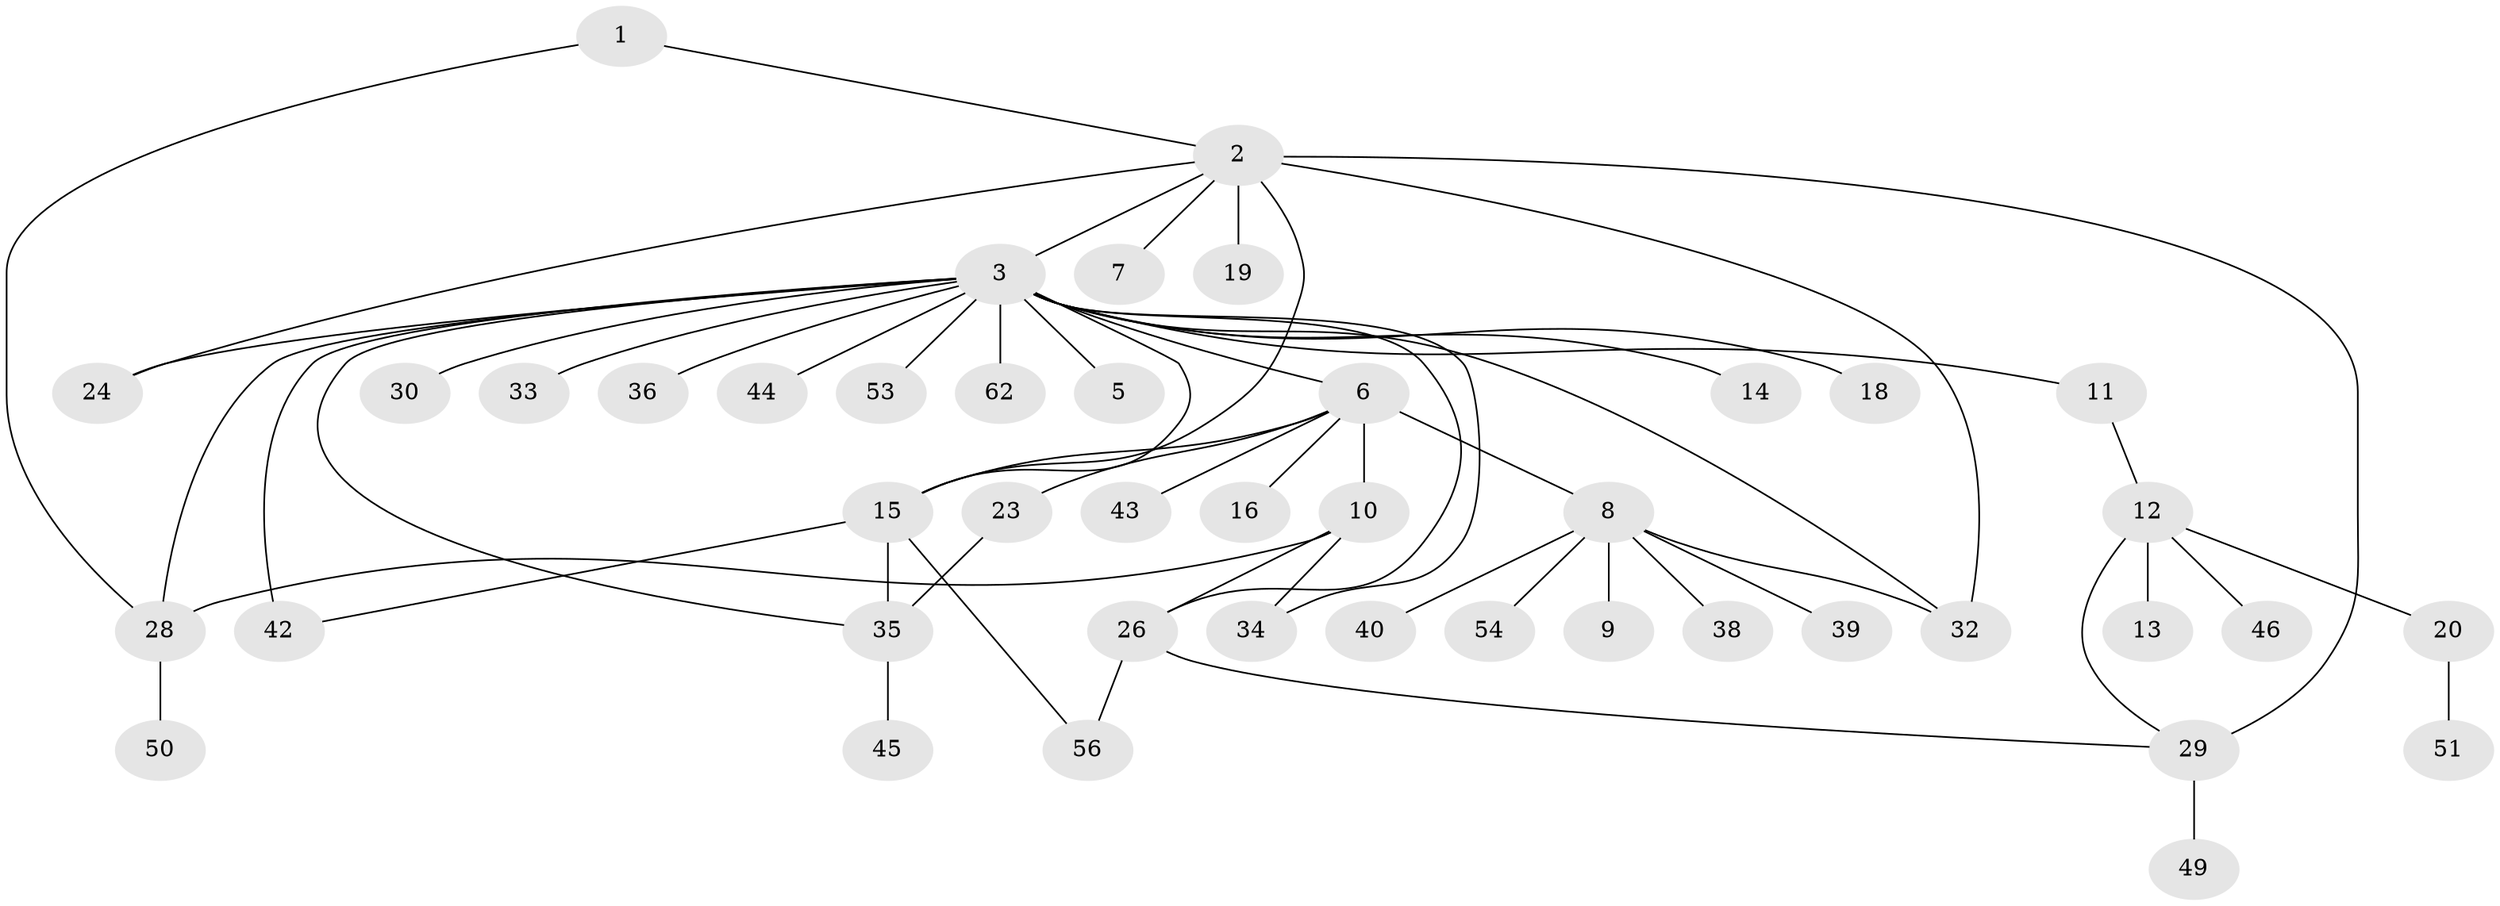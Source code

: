 // original degree distribution, {2: 0.22580645161290322, 10: 0.016129032258064516, 16: 0.016129032258064516, 13: 0.016129032258064516, 1: 0.45161290322580644, 9: 0.016129032258064516, 7: 0.03225806451612903, 5: 0.04838709677419355, 6: 0.016129032258064516, 3: 0.11290322580645161, 4: 0.04838709677419355}
// Generated by graph-tools (version 1.1) at 2025/41/03/06/25 10:41:50]
// undirected, 44 vertices, 58 edges
graph export_dot {
graph [start="1"]
  node [color=gray90,style=filled];
  1;
  2 [super="+25"];
  3 [super="+4"];
  5;
  6 [super="+37"];
  7;
  8 [super="+17"];
  9;
  10 [super="+47"];
  11;
  12 [super="+55"];
  13;
  14;
  15 [super="+21"];
  16;
  18;
  19 [super="+22"];
  20;
  23 [super="+27"];
  24 [super="+59"];
  26 [super="+31"];
  28;
  29 [super="+41"];
  30;
  32 [super="+48"];
  33;
  34;
  35;
  36;
  38;
  39;
  40;
  42 [super="+52"];
  43;
  44;
  45;
  46;
  49 [super="+60"];
  50 [super="+61"];
  51;
  53 [super="+57"];
  54;
  56 [super="+58"];
  62;
  1 -- 2;
  1 -- 28;
  2 -- 3;
  2 -- 7;
  2 -- 19;
  2 -- 32;
  2 -- 15;
  2 -- 29 [weight=2];
  2 -- 24;
  3 -- 6 [weight=2];
  3 -- 11;
  3 -- 15 [weight=3];
  3 -- 18;
  3 -- 24;
  3 -- 30;
  3 -- 34 [weight=2];
  3 -- 36;
  3 -- 44;
  3 -- 53;
  3 -- 62;
  3 -- 33;
  3 -- 35;
  3 -- 5;
  3 -- 42 [weight=2];
  3 -- 14;
  3 -- 26;
  3 -- 28;
  3 -- 32;
  6 -- 8;
  6 -- 10;
  6 -- 15;
  6 -- 16;
  6 -- 23;
  6 -- 43;
  8 -- 9;
  8 -- 32;
  8 -- 38;
  8 -- 39;
  8 -- 54;
  8 -- 40;
  10 -- 26 [weight=2];
  10 -- 28;
  10 -- 34;
  11 -- 12;
  12 -- 13;
  12 -- 20;
  12 -- 29;
  12 -- 46;
  15 -- 35;
  15 -- 42;
  15 -- 56;
  20 -- 51;
  23 -- 35;
  26 -- 29;
  26 -- 56;
  28 -- 50;
  29 -- 49;
  35 -- 45;
}
